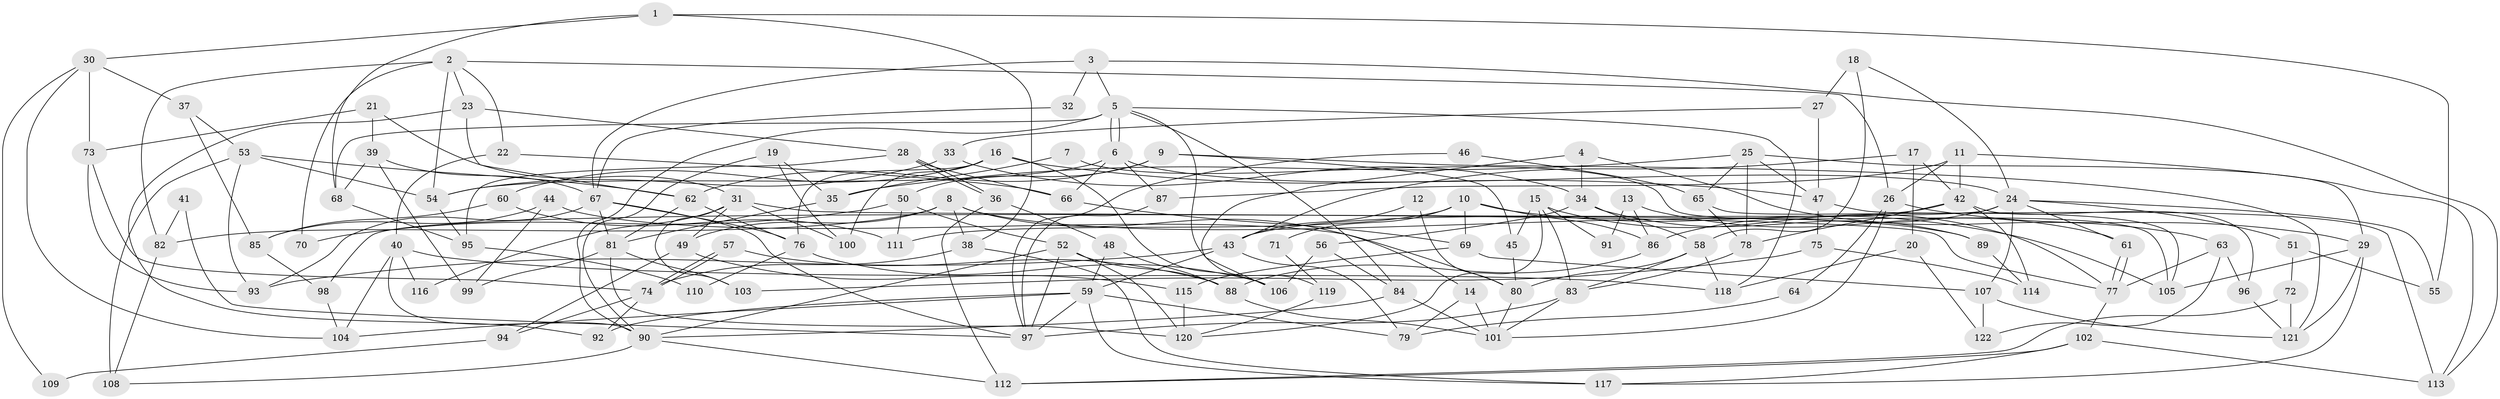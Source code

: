 // coarse degree distribution, {6: 0.15789473684210525, 9: 0.02631578947368421, 8: 0.07894736842105263, 5: 0.15789473684210525, 4: 0.18421052631578946, 7: 0.09210526315789473, 3: 0.17105263157894737, 2: 0.10526315789473684, 10: 0.013157894736842105, 12: 0.013157894736842105}
// Generated by graph-tools (version 1.1) at 2025/24/03/03/25 07:24:02]
// undirected, 122 vertices, 244 edges
graph export_dot {
graph [start="1"]
  node [color=gray90,style=filled];
  1;
  2;
  3;
  4;
  5;
  6;
  7;
  8;
  9;
  10;
  11;
  12;
  13;
  14;
  15;
  16;
  17;
  18;
  19;
  20;
  21;
  22;
  23;
  24;
  25;
  26;
  27;
  28;
  29;
  30;
  31;
  32;
  33;
  34;
  35;
  36;
  37;
  38;
  39;
  40;
  41;
  42;
  43;
  44;
  45;
  46;
  47;
  48;
  49;
  50;
  51;
  52;
  53;
  54;
  55;
  56;
  57;
  58;
  59;
  60;
  61;
  62;
  63;
  64;
  65;
  66;
  67;
  68;
  69;
  70;
  71;
  72;
  73;
  74;
  75;
  76;
  77;
  78;
  79;
  80;
  81;
  82;
  83;
  84;
  85;
  86;
  87;
  88;
  89;
  90;
  91;
  92;
  93;
  94;
  95;
  96;
  97;
  98;
  99;
  100;
  101;
  102;
  103;
  104;
  105;
  106;
  107;
  108;
  109;
  110;
  111;
  112;
  113;
  114;
  115;
  116;
  117;
  118;
  119;
  120;
  121;
  122;
  1 -- 30;
  1 -- 38;
  1 -- 55;
  1 -- 68;
  2 -- 23;
  2 -- 26;
  2 -- 22;
  2 -- 54;
  2 -- 70;
  2 -- 82;
  3 -- 67;
  3 -- 5;
  3 -- 32;
  3 -- 113;
  4 -- 34;
  4 -- 63;
  4 -- 106;
  5 -- 6;
  5 -- 6;
  5 -- 90;
  5 -- 68;
  5 -- 84;
  5 -- 118;
  5 -- 119;
  6 -- 54;
  6 -- 24;
  6 -- 66;
  6 -- 87;
  7 -- 35;
  7 -- 105;
  8 -- 38;
  8 -- 89;
  8 -- 14;
  8 -- 49;
  8 -- 82;
  9 -- 62;
  9 -- 45;
  9 -- 50;
  9 -- 121;
  10 -- 105;
  10 -- 69;
  10 -- 71;
  10 -- 86;
  10 -- 111;
  11 -- 42;
  11 -- 26;
  11 -- 87;
  11 -- 113;
  12 -- 43;
  12 -- 80;
  13 -- 86;
  13 -- 61;
  13 -- 91;
  14 -- 79;
  14 -- 101;
  15 -- 120;
  15 -- 83;
  15 -- 45;
  15 -- 77;
  15 -- 91;
  16 -- 47;
  16 -- 106;
  16 -- 60;
  16 -- 76;
  16 -- 100;
  17 -- 43;
  17 -- 20;
  17 -- 42;
  18 -- 24;
  18 -- 58;
  18 -- 27;
  19 -- 100;
  19 -- 90;
  19 -- 35;
  20 -- 118;
  20 -- 122;
  21 -- 39;
  21 -- 73;
  21 -- 31;
  22 -- 66;
  22 -- 40;
  23 -- 28;
  23 -- 62;
  23 -- 92;
  24 -- 107;
  24 -- 51;
  24 -- 55;
  24 -- 61;
  24 -- 86;
  24 -- 98;
  25 -- 78;
  25 -- 29;
  25 -- 35;
  25 -- 47;
  25 -- 65;
  26 -- 101;
  26 -- 29;
  26 -- 64;
  27 -- 47;
  27 -- 33;
  28 -- 95;
  28 -- 36;
  28 -- 36;
  28 -- 66;
  29 -- 117;
  29 -- 121;
  29 -- 105;
  30 -- 73;
  30 -- 104;
  30 -- 37;
  30 -- 109;
  31 -- 77;
  31 -- 49;
  31 -- 100;
  31 -- 103;
  31 -- 116;
  32 -- 67;
  33 -- 54;
  33 -- 34;
  34 -- 58;
  34 -- 56;
  34 -- 89;
  35 -- 81;
  36 -- 48;
  36 -- 112;
  37 -- 53;
  37 -- 85;
  38 -- 74;
  38 -- 117;
  39 -- 68;
  39 -- 67;
  39 -- 99;
  40 -- 90;
  40 -- 104;
  40 -- 116;
  40 -- 118;
  41 -- 97;
  41 -- 82;
  42 -- 43;
  42 -- 78;
  42 -- 96;
  42 -- 114;
  43 -- 93;
  43 -- 59;
  43 -- 79;
  44 -- 85;
  44 -- 99;
  44 -- 80;
  45 -- 80;
  46 -- 97;
  46 -- 65;
  47 -- 113;
  47 -- 75;
  48 -- 88;
  48 -- 59;
  49 -- 94;
  49 -- 115;
  50 -- 52;
  50 -- 70;
  50 -- 111;
  51 -- 55;
  51 -- 72;
  52 -- 90;
  52 -- 97;
  52 -- 88;
  52 -- 120;
  53 -- 108;
  53 -- 62;
  53 -- 54;
  53 -- 93;
  54 -- 95;
  56 -- 84;
  56 -- 106;
  57 -- 74;
  57 -- 74;
  57 -- 88;
  58 -- 118;
  58 -- 80;
  58 -- 83;
  59 -- 104;
  59 -- 97;
  59 -- 79;
  59 -- 92;
  59 -- 117;
  60 -- 111;
  60 -- 85;
  61 -- 77;
  61 -- 77;
  62 -- 76;
  62 -- 81;
  63 -- 96;
  63 -- 77;
  63 -- 122;
  64 -- 79;
  65 -- 78;
  65 -- 105;
  66 -- 69;
  67 -- 97;
  67 -- 76;
  67 -- 81;
  67 -- 93;
  68 -- 95;
  69 -- 115;
  69 -- 107;
  71 -- 119;
  72 -- 112;
  72 -- 121;
  73 -- 74;
  73 -- 93;
  74 -- 92;
  74 -- 94;
  75 -- 103;
  75 -- 114;
  76 -- 106;
  76 -- 110;
  77 -- 102;
  78 -- 83;
  80 -- 101;
  81 -- 99;
  81 -- 103;
  81 -- 120;
  82 -- 108;
  83 -- 101;
  83 -- 97;
  84 -- 101;
  84 -- 90;
  85 -- 98;
  86 -- 88;
  87 -- 97;
  88 -- 101;
  89 -- 114;
  90 -- 112;
  90 -- 108;
  94 -- 109;
  95 -- 110;
  96 -- 121;
  98 -- 104;
  102 -- 113;
  102 -- 112;
  102 -- 117;
  107 -- 121;
  107 -- 122;
  115 -- 120;
  119 -- 120;
}
